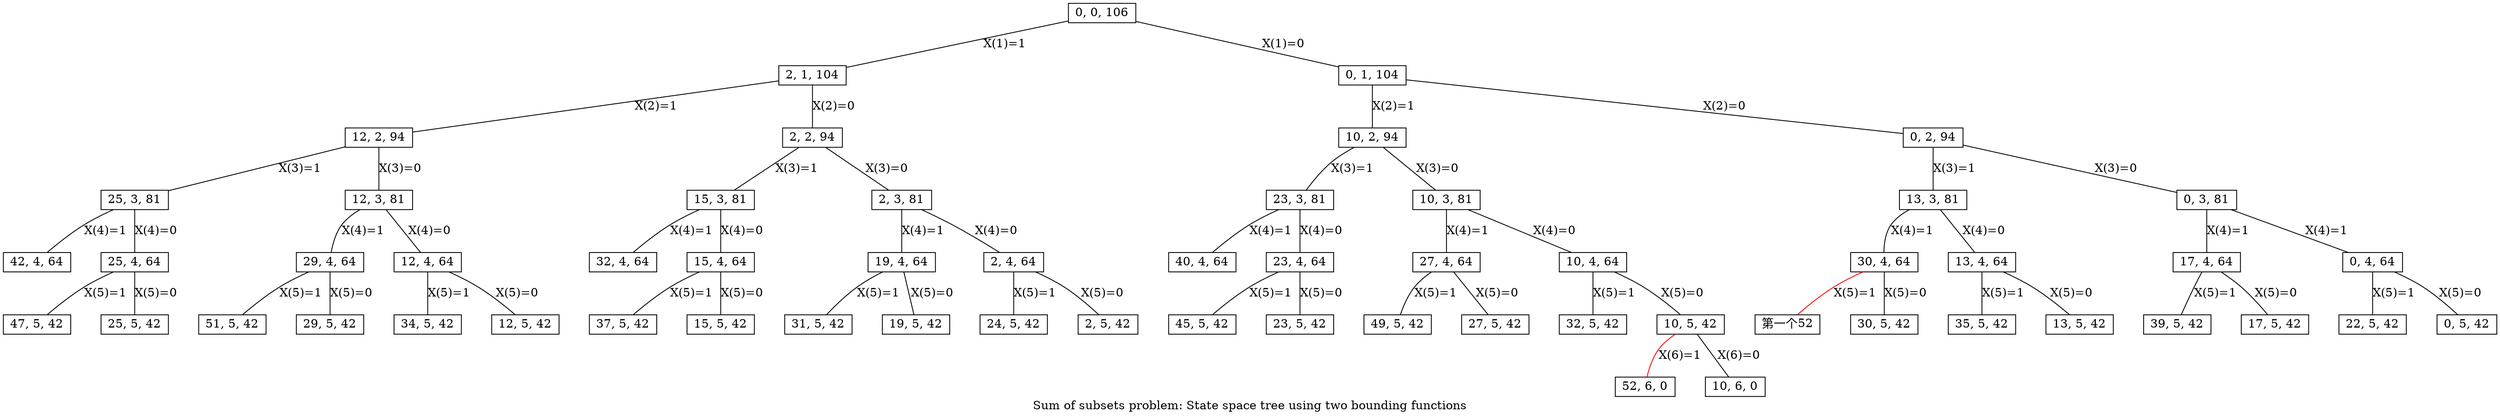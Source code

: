 graph tree
{
    label="Sum of subsets problem: State space tree using two bounding functions"
	nodesep=0.5;
    charset="UTF-8";
	fixedsize=false;
    node [width=0, height=0, shape=box, concentrate=true];
    "0, 0, 106" -- "2, 1, 104"[label="X(1)=1"]
	"0, 0, 106" -- "0, 1, 104"[label="X(1)=0"]
	"2, 1, 104" -- "12, 2, 94"[label="X(2)=1"]
	"2, 1, 104" -- "2, 2, 94" [label="X(2)=0"]
	"0, 1, 104" -- "10, 2, 94"[label="X(2)=1"]
	"0, 1, 104" -- "0, 2, 94" [label="X(2)=0"]
	"12, 2, 94" -- "25, 3, 81"[label="X(3)=1"]
	"12, 2, 94" -- "12, 3, 81"[label="X(3)=0"]
	"2, 2, 94"  -- "15, 3, 81"[label="X(3)=1"]
	"2, 2, 94"  -- "2, 3, 81" [label="X(3)=0"]
	"10, 2, 94" -- "23, 3, 81"[label="X(3)=1"]
	"10, 2, 94" -- "10, 3, 81"[label="X(3)=0"]
	"0, 2, 94"  -- "13, 3, 81"[label="X(3)=1"]
	"0, 2, 94"  -- "0, 3, 81" [label="X(3)=0"]
	"25, 3, 81" -- "42, 4, 64"[label="X(4)=1"]
	"25, 3, 81" -- "25, 4, 64"[label="X(4)=0"]
	"12, 3, 81" -- "29, 4, 64"[label="X(4)=1"]
	"12, 3, 81" -- "12, 4, 64"[label="X(4)=0"]
	"15, 3, 81" -- "32, 4, 64"[label="X(4)=1"]
	"15, 3, 81" -- "15, 4, 64"[label="X(4)=0"]
	"2, 3, 81"  -- "19, 4, 64"[label="X(4)=1"]
	"2, 3, 81"  -- "2, 4, 64" [label="X(4)=0"]
	"23, 3, 81" -- "40, 4, 64"[label="X(4)=1"]
	"23, 3, 81" -- "23, 4, 64"[label="X(4)=0"]
	"10, 3, 81" -- "27, 4, 64"[label="X(4)=1"]
	"10, 3, 81" -- "10, 4, 64"[label="X(4)=0"]
	"13, 3, 81" -- "30, 4, 64"[label="X(4)=1"]
	"13, 3, 81" -- "13, 4, 64"[label="X(4)=0"]
	"0, 3, 81"  -- "17, 4, 64"[label="X(4)=1"]
	"0, 3, 81"  -- "0, 4, 64" [label="X(4)=1"]
	"25, 4, 64" -- "47, 5, 42"[label="X(5)=1"]
	"25, 4, 64" -- "25, 5, 42"[label="X(5)=0"]
	"29, 4, 64" -- "51, 5, 42"[label="X(5)=1"]
	"29, 4, 64" -- "29, 5, 42"[label="X(5)=0"]
	"12, 4, 64" -- "34, 5, 42"[label="X(5)=1"]
	"12, 4, 64" -- "12, 5, 42"[label="X(5)=0"]
	"15, 4, 64" -- "37, 5, 42"[label="X(5)=1"]
	"15, 4, 64" -- "15, 5, 42"[label="X(5)=0"]
	"19, 4, 64" -- "31, 5, 42"[label="X(5)=1"]
	"19, 4, 64" -- "19, 5, 42"[label="X(5)=0"]
	"2, 4, 64"  -- "24, 5, 42"[label="X(5)=1"]
	"2, 4, 64"  -- "2, 5, 42" [label="X(5)=0"]
	"23, 4, 64" -- "45, 5, 42"[label="X(5)=1"]
	"23, 4, 64" -- "23, 5, 42"[label="X(5)=0"]
	"27, 4, 64" -- "49, 5, 42"[label="X(5)=1"]
	"27, 4, 64" -- "27, 5, 42"[label="X(5)=0"]
	"10, 4, 64" -- "32, 5, 42"[label="X(5)=1"]
	"10, 4, 64" -- "10, 5, 42"[label="X(5)=0"]
	"30, 4, 64" -- "第一个52"[color="red"][label="X(5)=1"]
	"30, 4, 64" -- "30, 5, 42"[label="X(5)=0"]
	"13, 4, 64" -- "35, 5, 42"[label="X(5)=1"]
	"13, 4, 64" -- "13, 5, 42"[label="X(5)=0"]
	"17, 4, 64" -- "39, 5, 42"[label="X(5)=1"]
	"17, 4, 64" -- "17, 5, 42"[label="X(5)=0"]
	"0, 4, 64"  -- "22, 5, 42"[label="X(5)=1"]
	"0, 4, 64"  -- "0, 5, 42" [label="X(5)=0"]
	"10, 5, 42" -- "52, 6, 0" [color="red"] [label="X(6)=1"]
	"10, 5, 42" -- "10, 6, 0" [label="X(6)=0"]
}

